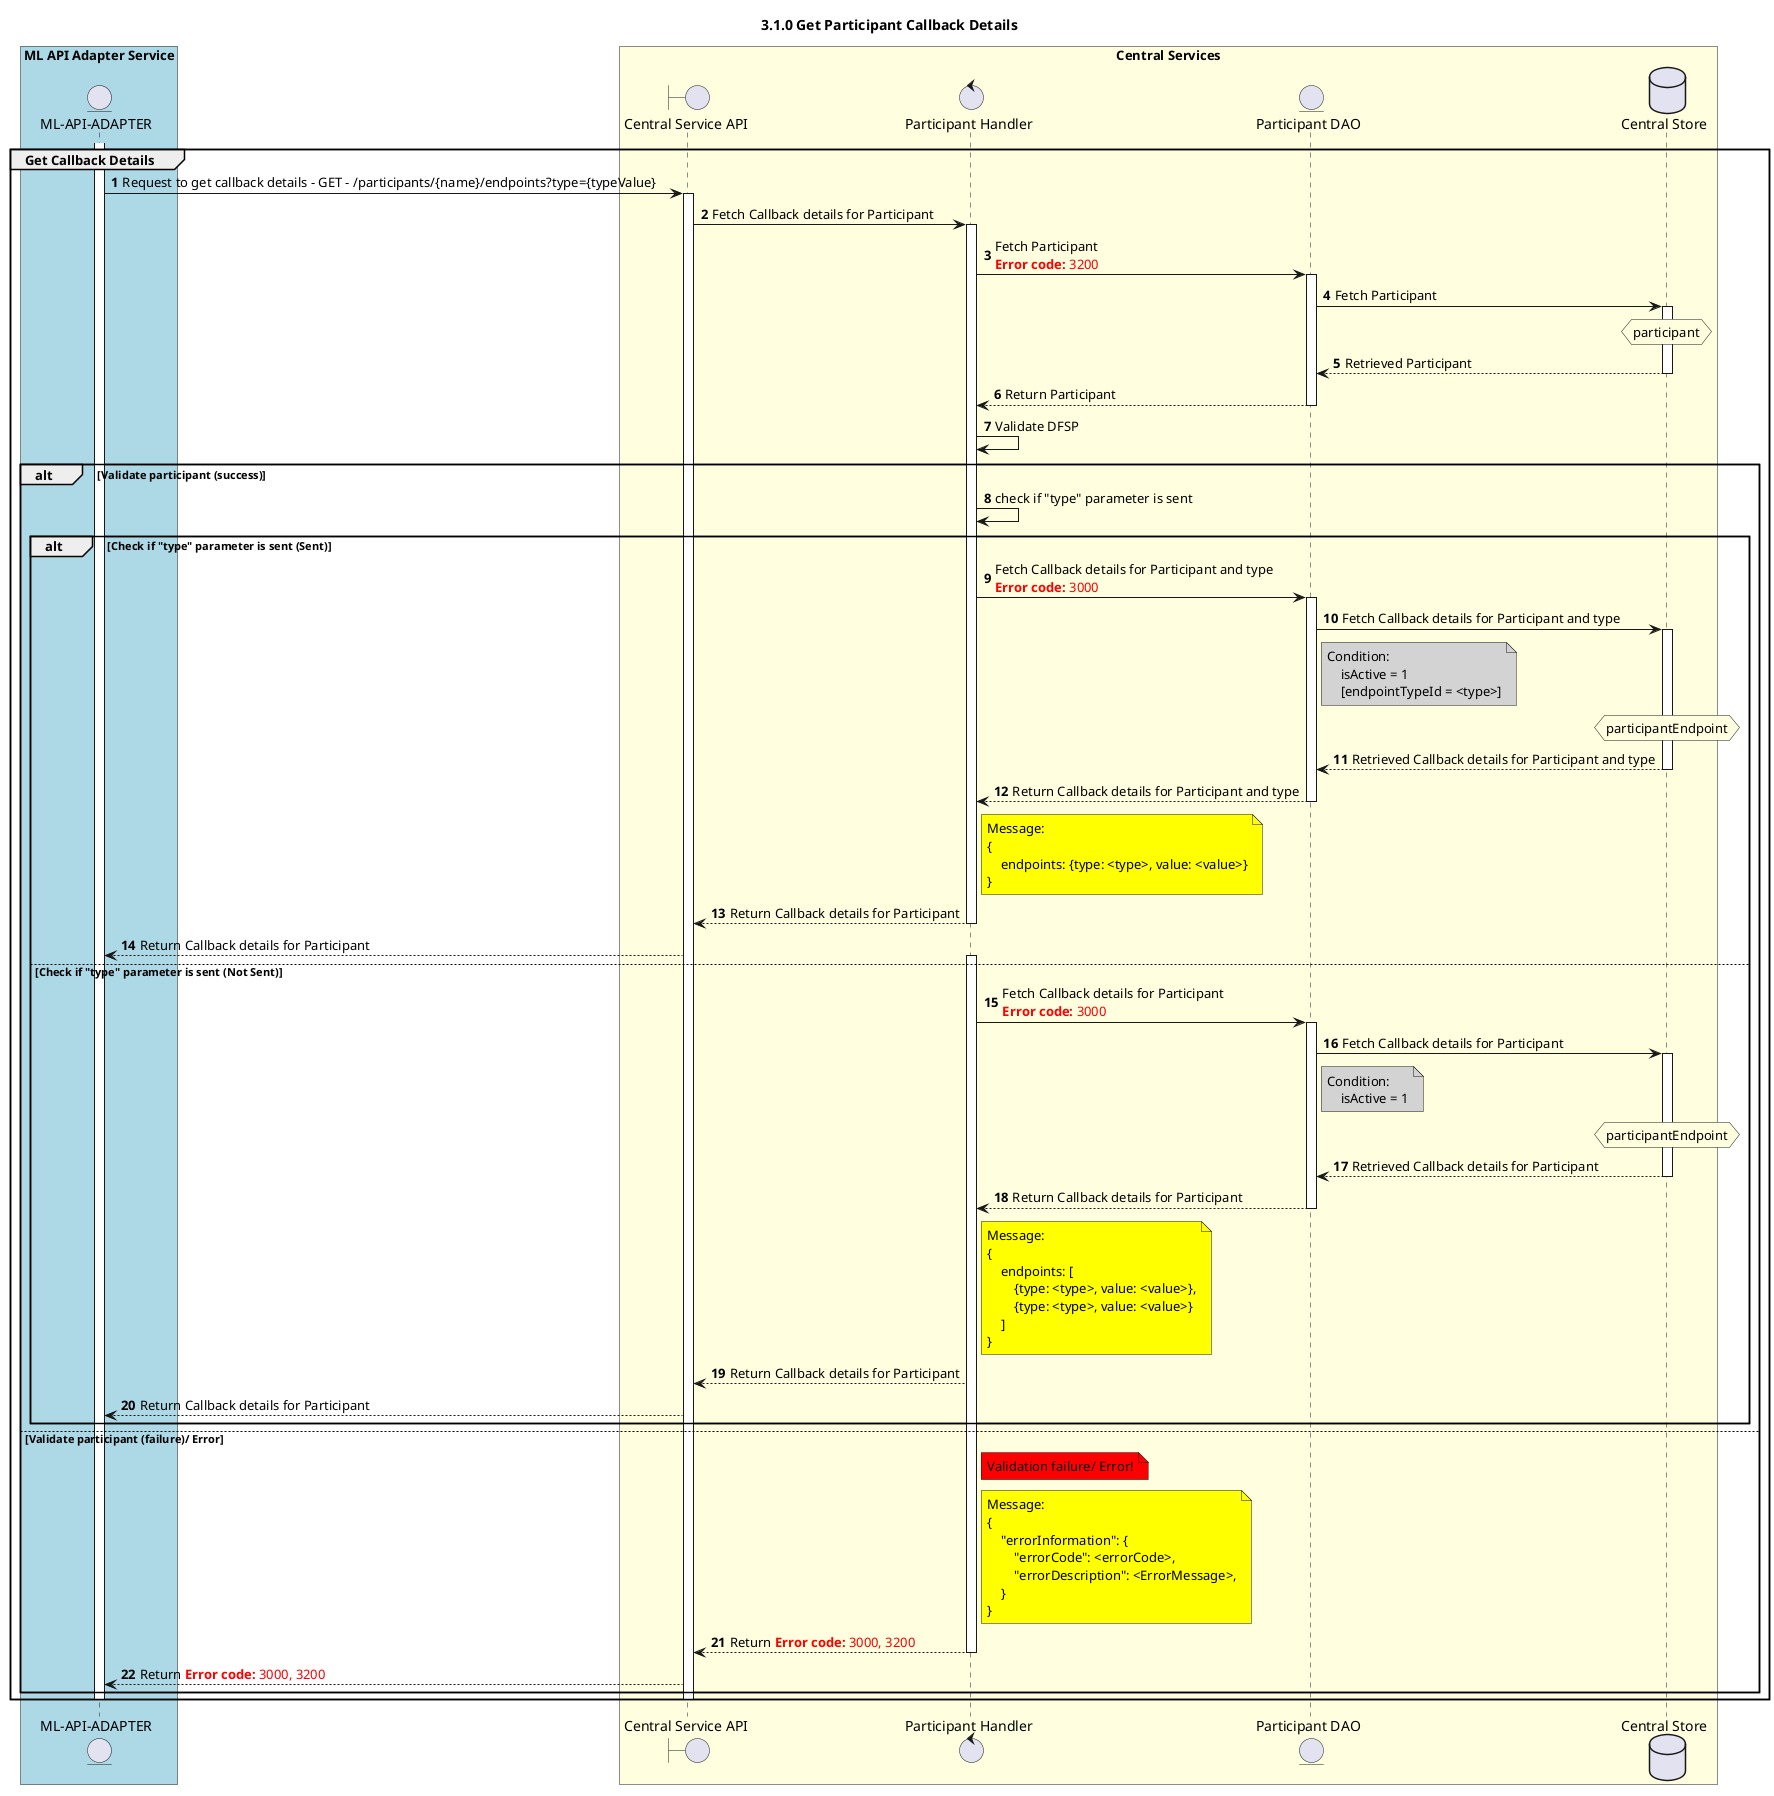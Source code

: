 @startuml
' declate title
title 3.1.0 Get Participant Callback Details

autonumber


' Actor Keys:
' boundary - APIs/Interfaces, etc
' collections - Kafka Topics
' control - Kafka Consumers
' entity - Database Access Objects
' database - Database Persistance Store

' declare actors
entity "ML-API-ADAPTER" as MLAPI
boundary "Central Service API" as CSAPI
control "Participant Handler" as PARTICIPANT_HANDLER
entity "Central Service API" as CSAPI
entity "Participant DAO" as PARTICIPANT_DAO
database "Central Store" as DB
box "ML API Adapter Service" #LightBlue
participant MLAPI
end box

box "Central Services" #LightYellow
participant CSAPI
participant PARTICIPANT_HANDLER
participant PARTICIPANT_DAO
participant DB
end box

' start flow

activate MLAPI
group Get Callback Details
    MLAPI -> CSAPI: Request to get callback details - GET - /participants/{name}/endpoints?type={typeValue}
    activate CSAPI
    CSAPI -> PARTICIPANT_HANDLER: Fetch Callback details for Participant
    activate PARTICIPANT_HANDLER
    PARTICIPANT_HANDLER ->PARTICIPANT_DAO: Fetch Participant \n<color #FF0000><b>Error code:</b> 3200</color>

    activate PARTICIPANT_DAO
    PARTICIPANT_DAO ->DB: Fetch Participant
    activate DB
    hnote over DB #lightyellow
        participant
    end note
    DB --> PARTICIPANT_DAO: Retrieved Participant
    deactivate DB
    PARTICIPANT_DAO -->PARTICIPANT_HANDLER: Return Participant
    deactivate PARTICIPANT_DAO
    PARTICIPANT_HANDLER ->PARTICIPANT_HANDLER: Validate DFSP
    alt Validate participant (success)
        PARTICIPANT_HANDLER -> PARTICIPANT_HANDLER: check if "type" parameter is sent
        alt Check if "type" parameter is sent (Sent)
            PARTICIPANT_HANDLER ->PARTICIPANT_DAO: Fetch Callback details for Participant and type \n<color #FF0000><b>Error code:</b> 3000</color>
            activate PARTICIPANT_DAO
            PARTICIPANT_DAO ->DB: Fetch Callback details for Participant and type
            note right of PARTICIPANT_DAO #lightgrey
                Condition:
                    isActive = 1
                    [endpointTypeId = <type>]
            end note

            activate DB
            hnote over DB #lightyellow
                participantEndpoint
            end note
            DB --> PARTICIPANT_DAO: Retrieved Callback details for Participant and type
            deactivate DB
            PARTICIPANT_DAO -->PARTICIPANT_HANDLER: Return Callback details for Participant and type
            deactivate PARTICIPANT_DAO
            note right of PARTICIPANT_HANDLER #yellow
                Message:
                {
                    endpoints: {type: <type>, value: <value>}
                }
            end note
            PARTICIPANT_HANDLER -->CSAPI: Return Callback details for Participant
            deactivate PARTICIPANT_HANDLER
            CSAPI -->MLAPI: Return Callback details for Participant
        else Check if "type" parameter is sent (Not Sent)
            activate PARTICIPANT_HANDLER
            PARTICIPANT_HANDLER ->PARTICIPANT_DAO: Fetch Callback details for Participant \n<color #FF0000><b>Error code:</b> 3000</color>
            activate PARTICIPANT_DAO
            PARTICIPANT_DAO ->DB: Fetch Callback details for Participant
            note right of PARTICIPANT_DAO #lightgrey
                Condition:
                    isActive = 1
            end note

            activate DB
            hnote over DB #lightyellow
                participantEndpoint
            end note
            DB --> PARTICIPANT_DAO: Retrieved Callback details for Participant
            deactivate DB
            PARTICIPANT_DAO -->PARTICIPANT_HANDLER: Return Callback details for Participant
            deactivate PARTICIPANT_DAO
            note right of PARTICIPANT_HANDLER #yellow
                Message:
                {
                    endpoints: [
                        {type: <type>, value: <value>},
                        {type: <type>, value: <value>}
                    ]
                }
            end note
            PARTICIPANT_HANDLER -->CSAPI: Return Callback details for Participant
            ' deactivate PARTICIPANT_HANDLER
            CSAPI -->MLAPI: Return Callback details for Participant
        end


    else Validate participant (failure)/ Error
        activate PARTICIPANT_HANDLER
        note right of PARTICIPANT_HANDLER #red: Validation failure/ Error!
        activate PARTICIPANT_HANDLER
        note right of PARTICIPANT_HANDLER #yellow
            Message:
            {
                "errorInformation": {
                    "errorCode": <errorCode>,
                    "errorDescription": <ErrorMessage>,
                }
            }
        end note
        PARTICIPANT_HANDLER -->CSAPI: Return <color #FF0000><b>Error code:</b> 3000, 3200</color>
        deactivate PARTICIPANT_HANDLER
        CSAPI -->MLAPI: Return <color #FF0000><b>Error code:</b> 3000, 3200</color>

    end
    deactivate CSAPI
    deactivate MLAPI
end

@enduml
